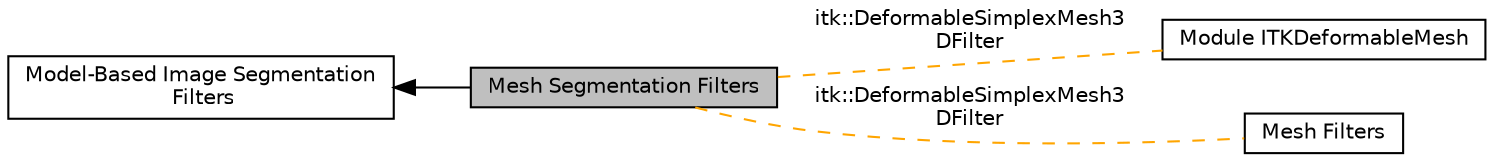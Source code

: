 digraph "Mesh Segmentation Filters"
{
  edge [fontname="Helvetica",fontsize="10",labelfontname="Helvetica",labelfontsize="10"];
  node [fontname="Helvetica",fontsize="10",shape=box];
  rankdir=LR;
  Node4 [label="Module ITKDeformableMesh",height=0.2,width=0.4,color="black", fillcolor="white", style="filled",URL="$group__ITKDeformableMesh.html",tooltip=" "];
  Node3 [label="Mesh Filters",height=0.2,width=0.4,color="black", fillcolor="white", style="filled",URL="$group__MeshFilters.html",tooltip=" "];
  Node1 [label="Mesh Segmentation Filters",height=0.2,width=0.4,color="black", fillcolor="grey75", style="filled", fontcolor="black",tooltip=" "];
  Node2 [label="Model-Based Image Segmentation\l Filters",height=0.2,width=0.4,color="black", fillcolor="white", style="filled",URL="$group__ModelImageSegmentation.html",tooltip=" "];
  Node2->Node1 [shape=plaintext, dir="back", style="solid"];
  Node1->Node3 [shape=plaintext, label="itk::DeformableSimplexMesh3\lDFilter", color="orange", dir="none", style="dashed"];
  Node1->Node4 [shape=plaintext, label="itk::DeformableSimplexMesh3\lDFilter", color="orange", dir="none", style="dashed"];
}
